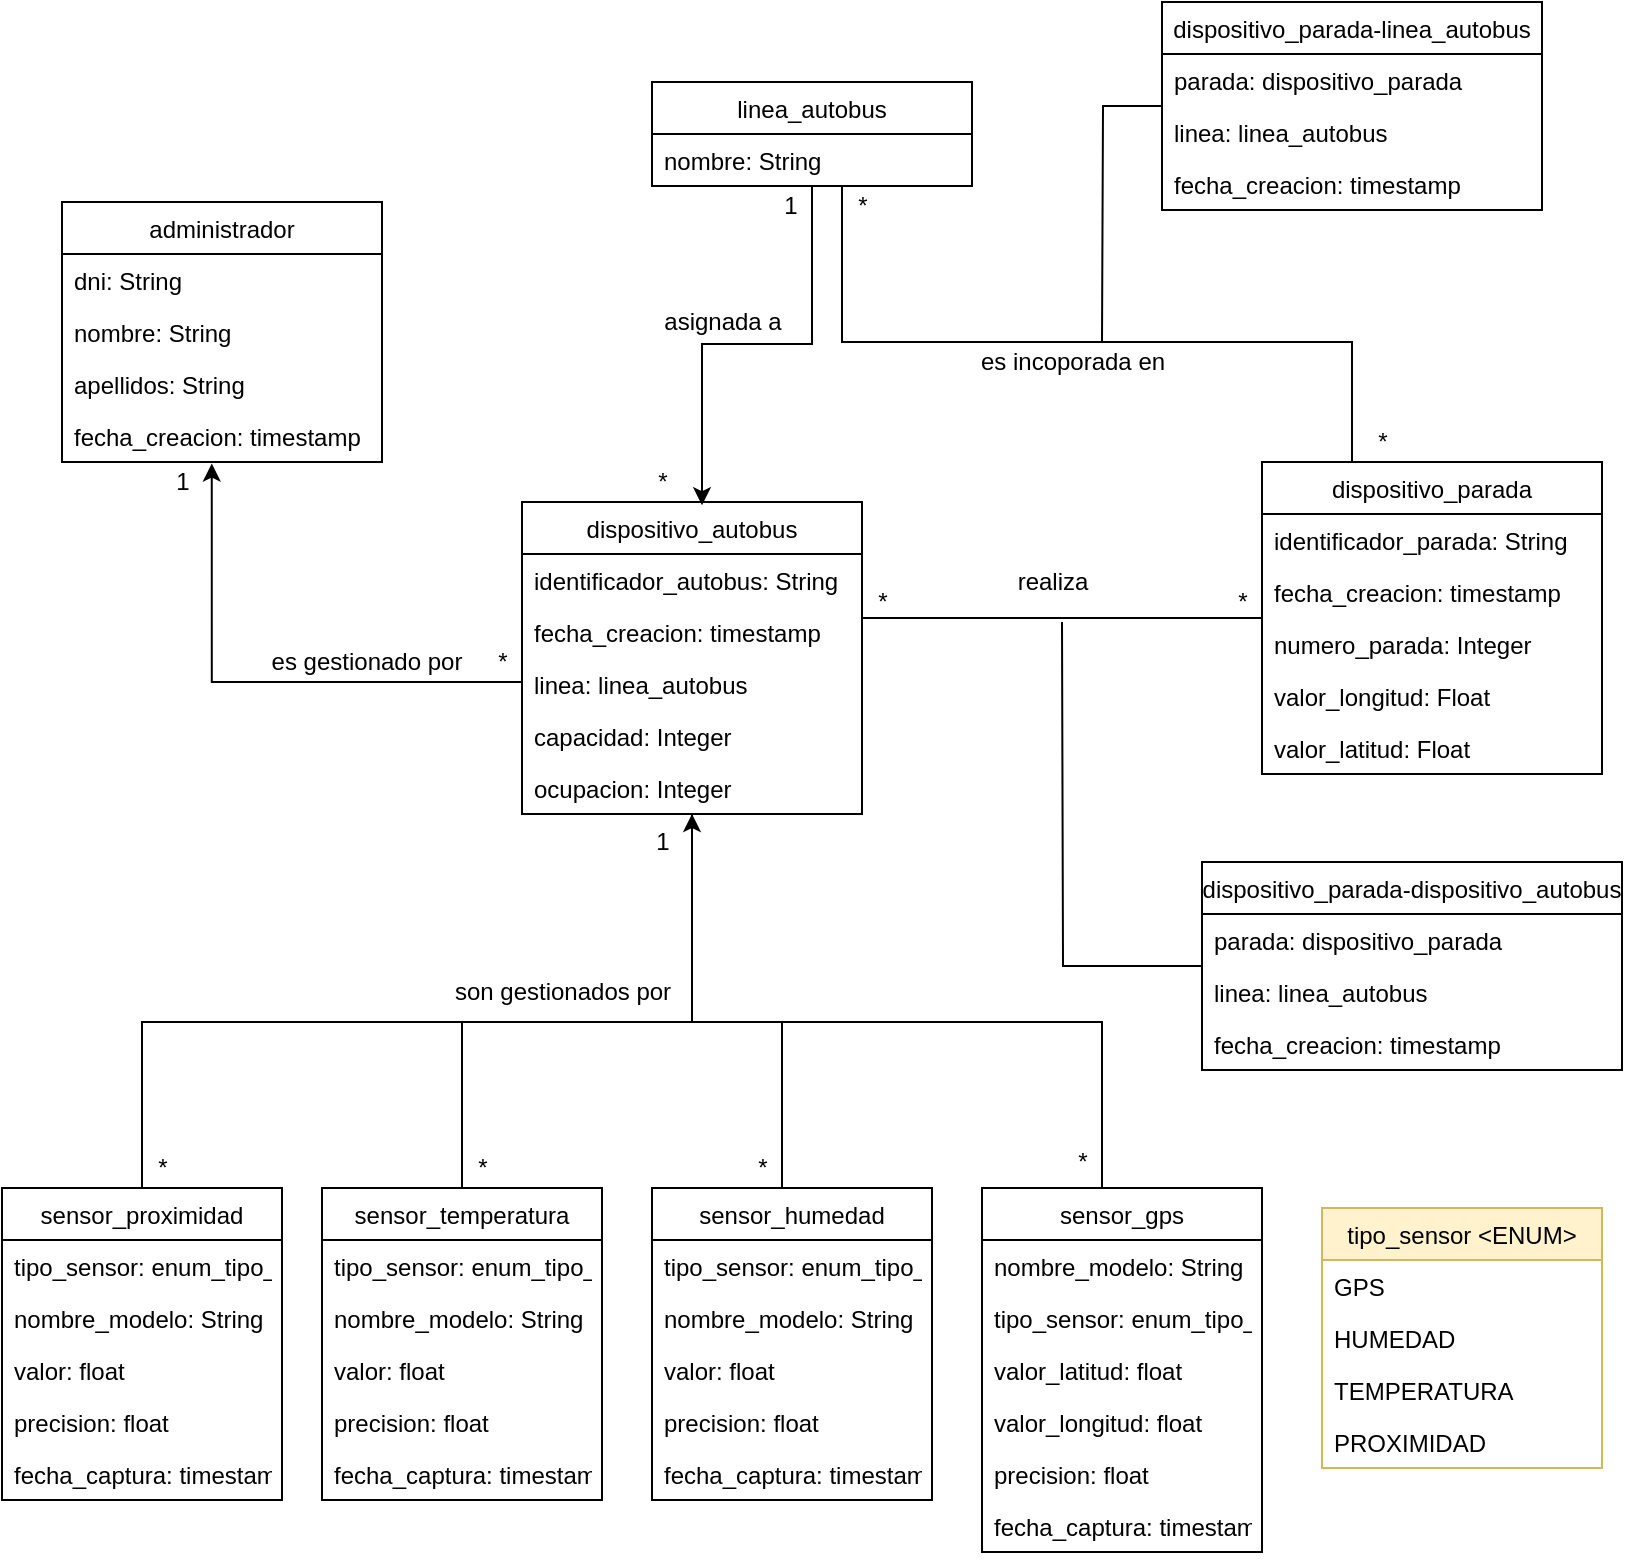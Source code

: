 <mxfile version="12.9.3"><diagram id="pn2oLIZkMXY9NQIRu3cb" name="Page-1"><mxGraphModel dx="865" dy="482" grid="1" gridSize="10" guides="1" tooltips="1" connect="1" arrows="1" fold="1" page="1" pageScale="1" pageWidth="827" pageHeight="1169" math="0" shadow="0"><root><mxCell id="0"/><mxCell id="1" parent="0"/><mxCell id="ZiSh63HISpgXDfAo_zAX-88" style="edgeStyle=orthogonalEdgeStyle;rounded=0;orthogonalLoop=1;jettySize=auto;html=1;entryX=0.468;entryY=1.029;entryDx=0;entryDy=0;entryPerimeter=0;endArrow=classic;endFill=1;startArrow=none;startFill=0;" parent="1" source="ZiSh63HISpgXDfAo_zAX-1" target="ZiSh63HISpgXDfAo_zAX-24" edge="1"><mxGeometry relative="1" as="geometry"><Array as="points"><mxPoint x="115" y="420"/></Array></mxGeometry></mxCell><mxCell id="ZiSh63HISpgXDfAo_zAX-89" style="edgeStyle=orthogonalEdgeStyle;rounded=0;orthogonalLoop=1;jettySize=auto;html=1;endArrow=none;endFill=0;" parent="1" source="ZiSh63HISpgXDfAo_zAX-1" target="ZiSh63HISpgXDfAo_zAX-17" edge="1"><mxGeometry relative="1" as="geometry"><Array as="points"><mxPoint x="490" y="388"/><mxPoint x="490" y="388"/></Array></mxGeometry></mxCell><mxCell id="ZiSh63HISpgXDfAo_zAX-21" value="administrador" style="swimlane;fontStyle=0;childLayout=stackLayout;horizontal=1;startSize=26;fillColor=none;horizontalStack=0;resizeParent=1;resizeParentMax=0;resizeLast=0;collapsible=1;marginBottom=0;" parent="1" vertex="1"><mxGeometry x="40" y="180" width="160" height="130" as="geometry"/></mxCell><mxCell id="ZiSh63HISpgXDfAo_zAX-22" value="dni: String" style="text;strokeColor=none;fillColor=none;align=left;verticalAlign=top;spacingLeft=4;spacingRight=4;overflow=hidden;rotatable=0;points=[[0,0.5],[1,0.5]];portConstraint=eastwest;" parent="ZiSh63HISpgXDfAo_zAX-21" vertex="1"><mxGeometry y="26" width="160" height="26" as="geometry"/></mxCell><mxCell id="ZiSh63HISpgXDfAo_zAX-23" value="nombre: String" style="text;strokeColor=none;fillColor=none;align=left;verticalAlign=top;spacingLeft=4;spacingRight=4;overflow=hidden;rotatable=0;points=[[0,0.5],[1,0.5]];portConstraint=eastwest;" parent="ZiSh63HISpgXDfAo_zAX-21" vertex="1"><mxGeometry y="52" width="160" height="26" as="geometry"/></mxCell><mxCell id="ZiSh63HISpgXDfAo_zAX-39" value="apellidos: String" style="text;strokeColor=none;fillColor=none;align=left;verticalAlign=top;spacingLeft=4;spacingRight=4;overflow=hidden;rotatable=0;points=[[0,0.5],[1,0.5]];portConstraint=eastwest;" parent="ZiSh63HISpgXDfAo_zAX-21" vertex="1"><mxGeometry y="78" width="160" height="26" as="geometry"/></mxCell><mxCell id="ZiSh63HISpgXDfAo_zAX-24" value="fecha_creacion: timestamp" style="text;strokeColor=none;fillColor=none;align=left;verticalAlign=top;spacingLeft=4;spacingRight=4;overflow=hidden;rotatable=0;points=[[0,0.5],[1,0.5]];portConstraint=eastwest;" parent="ZiSh63HISpgXDfAo_zAX-21" vertex="1"><mxGeometry y="104" width="160" height="26" as="geometry"/></mxCell><mxCell id="ZiSh63HISpgXDfAo_zAX-59" style="edgeStyle=orthogonalEdgeStyle;rounded=0;orthogonalLoop=1;jettySize=auto;html=1;endArrow=none;endFill=0;" parent="1" source="ZiSh63HISpgXDfAo_zAX-55" target="ZiSh63HISpgXDfAo_zAX-17" edge="1"><mxGeometry relative="1" as="geometry"><Array as="points"><mxPoint x="430" y="250"/><mxPoint x="685" y="250"/></Array></mxGeometry></mxCell><mxCell id="ZiSh63HISpgXDfAo_zAX-62" style="edgeStyle=orthogonalEdgeStyle;rounded=0;orthogonalLoop=1;jettySize=auto;html=1;endArrow=none;endFill=0;" parent="1" source="ZiSh63HISpgXDfAo_zAX-60" edge="1"><mxGeometry relative="1" as="geometry"><mxPoint x="560" y="250" as="targetPoint"/></mxGeometry></mxCell><mxCell id="ZiSh63HISpgXDfAo_zAX-63" value="*" style="text;html=1;align=center;verticalAlign=middle;resizable=0;points=[];autosize=1;" parent="1" vertex="1"><mxGeometry x="430" y="172" width="20" height="20" as="geometry"/></mxCell><mxCell id="ZiSh63HISpgXDfAo_zAX-64" value="*" style="text;html=1;align=center;verticalAlign=middle;resizable=0;points=[];autosize=1;" parent="1" vertex="1"><mxGeometry x="690" y="290" width="20" height="20" as="geometry"/></mxCell><mxCell id="ZiSh63HISpgXDfAo_zAX-60" value="dispositivo_parada-linea_autobus" style="swimlane;fontStyle=0;childLayout=stackLayout;horizontal=1;startSize=26;fillColor=none;horizontalStack=0;resizeParent=1;resizeParentMax=0;resizeLast=0;collapsible=1;marginBottom=0;" parent="1" vertex="1"><mxGeometry x="590" y="80" width="190" height="104" as="geometry"/></mxCell><mxCell id="ZiSh63HISpgXDfAo_zAX-61" value="parada: dispositivo_parada" style="text;strokeColor=none;fillColor=none;align=left;verticalAlign=top;spacingLeft=4;spacingRight=4;overflow=hidden;rotatable=0;points=[[0,0.5],[1,0.5]];portConstraint=eastwest;" parent="ZiSh63HISpgXDfAo_zAX-60" vertex="1"><mxGeometry y="26" width="190" height="26" as="geometry"/></mxCell><mxCell id="ZiSh63HISpgXDfAo_zAX-70" value="linea: linea_autobus" style="text;strokeColor=none;fillColor=none;align=left;verticalAlign=top;spacingLeft=4;spacingRight=4;overflow=hidden;rotatable=0;points=[[0,0.5],[1,0.5]];portConstraint=eastwest;" parent="ZiSh63HISpgXDfAo_zAX-60" vertex="1"><mxGeometry y="52" width="190" height="26" as="geometry"/></mxCell><mxCell id="ZiSh63HISpgXDfAo_zAX-71" value="fecha_creacion: timestamp" style="text;strokeColor=none;fillColor=none;align=left;verticalAlign=top;spacingLeft=4;spacingRight=4;overflow=hidden;rotatable=0;points=[[0,0.5],[1,0.5]];portConstraint=eastwest;" parent="ZiSh63HISpgXDfAo_zAX-60" vertex="1"><mxGeometry y="78" width="190" height="26" as="geometry"/></mxCell><mxCell id="ZiSh63HISpgXDfAo_zAX-72" value="es incoporada en" style="text;html=1;align=center;verticalAlign=middle;resizable=0;points=[];autosize=1;" parent="1" vertex="1"><mxGeometry x="490" y="250" width="110" height="20" as="geometry"/></mxCell><mxCell id="ZiSh63HISpgXDfAo_zAX-90" value="es gestionado por" style="text;html=1;align=center;verticalAlign=middle;resizable=0;points=[];autosize=1;" parent="1" vertex="1"><mxGeometry x="137" y="400" width="110" height="20" as="geometry"/></mxCell><mxCell id="ZiSh63HISpgXDfAo_zAX-1" value="dispositivo_autobus" style="swimlane;fontStyle=0;childLayout=stackLayout;horizontal=1;startSize=26;fillColor=none;horizontalStack=0;resizeParent=1;resizeParentMax=0;resizeLast=0;collapsible=1;marginBottom=0;" parent="1" vertex="1"><mxGeometry x="270" y="330" width="170" height="156" as="geometry"/></mxCell><mxCell id="ZiSh63HISpgXDfAo_zAX-2" value="identificador_autobus: String" style="text;strokeColor=none;fillColor=none;align=left;verticalAlign=top;spacingLeft=4;spacingRight=4;overflow=hidden;rotatable=0;points=[[0,0.5],[1,0.5]];portConstraint=eastwest;" parent="ZiSh63HISpgXDfAo_zAX-1" vertex="1"><mxGeometry y="26" width="170" height="26" as="geometry"/></mxCell><mxCell id="ZiSh63HISpgXDfAo_zAX-3" value="fecha_creacion: timestamp" style="text;strokeColor=none;fillColor=none;align=left;verticalAlign=top;spacingLeft=4;spacingRight=4;overflow=hidden;rotatable=0;points=[[0,0.5],[1,0.5]];portConstraint=eastwest;" parent="ZiSh63HISpgXDfAo_zAX-1" vertex="1"><mxGeometry y="52" width="170" height="26" as="geometry"/></mxCell><mxCell id="ZiSh63HISpgXDfAo_zAX-4" value="linea: linea_autobus" style="text;strokeColor=none;fillColor=none;align=left;verticalAlign=top;spacingLeft=4;spacingRight=4;overflow=hidden;rotatable=0;points=[[0,0.5],[1,0.5]];portConstraint=eastwest;" parent="ZiSh63HISpgXDfAo_zAX-1" vertex="1"><mxGeometry y="78" width="170" height="26" as="geometry"/></mxCell><mxCell id="dCp_VHvOChRnNtwBoszl-1" value="capacidad: Integer" style="text;strokeColor=none;fillColor=none;align=left;verticalAlign=top;spacingLeft=4;spacingRight=4;overflow=hidden;rotatable=0;points=[[0,0.5],[1,0.5]];portConstraint=eastwest;" vertex="1" parent="ZiSh63HISpgXDfAo_zAX-1"><mxGeometry y="104" width="170" height="26" as="geometry"/></mxCell><mxCell id="ZiSh63HISpgXDfAo_zAX-73" value="ocupacion: Integer" style="text;strokeColor=none;fillColor=none;align=left;verticalAlign=top;spacingLeft=4;spacingRight=4;overflow=hidden;rotatable=0;points=[[0,0.5],[1,0.5]];portConstraint=eastwest;" parent="ZiSh63HISpgXDfAo_zAX-1" vertex="1"><mxGeometry y="130" width="170" height="26" as="geometry"/></mxCell><mxCell id="ZiSh63HISpgXDfAo_zAX-91" value="realiza" style="text;html=1;align=center;verticalAlign=middle;resizable=0;points=[];autosize=1;" parent="1" vertex="1"><mxGeometry x="510" y="360" width="50" height="20" as="geometry"/></mxCell><mxCell id="ZiSh63HISpgXDfAo_zAX-115" style="edgeStyle=orthogonalEdgeStyle;rounded=0;orthogonalLoop=1;jettySize=auto;html=1;entryX=0.532;entryY=0.01;entryDx=0;entryDy=0;entryPerimeter=0;startArrow=none;startFill=0;endArrow=classic;endFill=1;" parent="1" source="ZiSh63HISpgXDfAo_zAX-54" target="ZiSh63HISpgXDfAo_zAX-1" edge="1"><mxGeometry relative="1" as="geometry"><Array as="points"><mxPoint x="415" y="251"/><mxPoint x="360" y="251"/><mxPoint x="360" y="331"/></Array></mxGeometry></mxCell><mxCell id="ZiSh63HISpgXDfAo_zAX-54" value="linea_autobus" style="swimlane;fontStyle=0;childLayout=stackLayout;horizontal=1;startSize=26;fillColor=none;horizontalStack=0;resizeParent=1;resizeParentMax=0;resizeLast=0;collapsible=1;marginBottom=0;" parent="1" vertex="1"><mxGeometry x="335" y="120" width="160" height="52" as="geometry"/></mxCell><mxCell id="ZiSh63HISpgXDfAo_zAX-55" value="nombre: String " style="text;strokeColor=none;fillColor=none;align=left;verticalAlign=top;spacingLeft=4;spacingRight=4;overflow=hidden;rotatable=0;points=[[0,0.5],[1,0.5]];portConstraint=eastwest;" parent="ZiSh63HISpgXDfAo_zAX-54" vertex="1"><mxGeometry y="26" width="160" height="26" as="geometry"/></mxCell><mxCell id="ZiSh63HISpgXDfAo_zAX-102" style="edgeStyle=orthogonalEdgeStyle;rounded=0;orthogonalLoop=1;jettySize=auto;html=1;startArrow=none;startFill=0;endArrow=none;endFill=0;" parent="1" source="ZiSh63HISpgXDfAo_zAX-92" edge="1"><mxGeometry relative="1" as="geometry"><mxPoint x="540" y="390.0" as="targetPoint"/></mxGeometry></mxCell><mxCell id="ZiSh63HISpgXDfAo_zAX-100" value="*&lt;span style=&quot;color: rgba(0 , 0 , 0 , 0) ; font-family: monospace ; font-size: 0px&quot;&gt;%3CmxGraphModel%3E%3Croot%3E%3CmxCell%20id%3D%220%22%2F%3E%3CmxCell%20id%3D%221%22%20parent%3D%220%22%2F%3E%3CmxCell%20id%3D%222%22%20value%3D%22dispositivo_parada-linea_autobus%22%20style%3D%22swimlane%3BfontStyle%3D0%3BchildLayout%3DstackLayout%3Bhorizontal%3D1%3BstartSize%3D26%3BfillColor%3Dnone%3BhorizontalStack%3D0%3BresizeParent%3D1%3BresizeParentMax%3D0%3BresizeLast%3D0%3Bcollapsible%3D1%3BmarginBottom%3D0%3B%22%20vertex%3D%221%22%20parent%3D%221%22%3E%3CmxGeometry%20x%3D%22590%22%20y%3D%2280%22%20width%3D%22190%22%20height%3D%22104%22%20as%3D%22geometry%22%2F%3E%3C%2FmxCell%3E%3CmxCell%20id%3D%223%22%20value%3D%22parada%3A%20dispositivo_parada%22%20style%3D%22text%3BstrokeColor%3Dnone%3BfillColor%3Dnone%3Balign%3Dleft%3BverticalAlign%3Dtop%3BspacingLeft%3D4%3BspacingRight%3D4%3Boverflow%3Dhidden%3Brotatable%3D0%3Bpoints%3D%5B%5B0%2C0.5%5D%2C%5B1%2C0.5%5D%5D%3BportConstraint%3Deastwest%3B%22%20vertex%3D%221%22%20parent%3D%222%22%3E%3CmxGeometry%20y%3D%2226%22%20width%3D%22190%22%20height%3D%2226%22%20as%3D%22geometry%22%2F%3E%3C%2FmxCell%3E%3CmxCell%20id%3D%224%22%20value%3D%22linea%3A%20linea_autobus%22%20style%3D%22text%3BstrokeColor%3Dnone%3BfillColor%3Dnone%3Balign%3Dleft%3BverticalAlign%3Dtop%3BspacingLeft%3D4%3BspacingRight%3D4%3Boverflow%3Dhidden%3Brotatable%3D0%3Bpoints%3D%5B%5B0%2C0.5%5D%2C%5B1%2C0.5%5D%5D%3BportConstraint%3Deastwest%3B%22%20vertex%3D%221%22%20parent%3D%222%22%3E%3CmxGeometry%20y%3D%2252%22%20width%3D%22190%22%20height%3D%2226%22%20as%3D%22geometry%22%2F%3E%3C%2FmxCell%3E%3CmxCell%20id%3D%225%22%20value%3D%22fecha_creacion%3A%20timestamp%22%20style%3D%22text%3BstrokeColor%3Dnone%3BfillColor%3Dnone%3Balign%3Dleft%3BverticalAlign%3Dtop%3BspacingLeft%3D4%3BspacingRight%3D4%3Boverflow%3Dhidden%3Brotatable%3D0%3Bpoints%3D%5B%5B0%2C0.5%5D%2C%5B1%2C0.5%5D%5D%3BportConstraint%3Deastwest%3B%22%20vertex%3D%221%22%20parent%3D%222%22%3E%3CmxGeometry%20y%3D%2278%22%20width%3D%22190%22%20height%3D%2226%22%20as%3D%22geometry%22%2F%3E%3C%2FmxCell%3E%3C%2Froot%3E%3C%2FmxGraphModel%3E&lt;/span&gt;" style="text;html=1;align=center;verticalAlign=middle;resizable=0;points=[];autosize=1;" parent="1" vertex="1"><mxGeometry x="440" y="370" width="20" height="20" as="geometry"/></mxCell><mxCell id="ZiSh63HISpgXDfAo_zAX-101" value="*&lt;span style=&quot;color: rgba(0 , 0 , 0 , 0) ; font-family: monospace ; font-size: 0px&quot;&gt;%3CmxGraphModel%3E%3Croot%3E%3CmxCell%20id%3D%220%22%2F%3E%3CmxCell%20id%3D%221%22%20parent%3D%220%22%2F%3E%3CmxCell%20id%3D%222%22%20value%3D%22dispositivo_parada-linea_autobus%22%20style%3D%22swimlane%3BfontStyle%3D0%3BchildLayout%3DstackLayout%3Bhorizontal%3D1%3BstartSize%3D26%3BfillColor%3Dnone%3BhorizontalStack%3D0%3BresizeParent%3D1%3BresizeParentMax%3D0%3BresizeLast%3D0%3Bcollapsible%3D1%3BmarginBottom%3D0%3B%22%20vertex%3D%221%22%20parent%3D%221%22%3E%3CmxGeometry%20x%3D%22590%22%20y%3D%2280%22%20width%3D%22190%22%20height%3D%22104%22%20as%3D%22geometry%22%2F%3E%3C%2FmxCell%3E%3CmxCell%20id%3D%223%22%20value%3D%22parada%3A%20dispositivo_parada%22%20style%3D%22text%3BstrokeColor%3Dnone%3BfillColor%3Dnone%3Balign%3Dleft%3BverticalAlign%3Dtop%3BspacingLeft%3D4%3BspacingRight%3D4%3Boverflow%3Dhidden%3Brotatable%3D0%3Bpoints%3D%5B%5B0%2C0.5%5D%2C%5B1%2C0.5%5D%5D%3BportConstraint%3Deastwest%3B%22%20vertex%3D%221%22%20parent%3D%222%22%3E%3CmxGeometry%20y%3D%2226%22%20width%3D%22190%22%20height%3D%2226%22%20as%3D%22geometry%22%2F%3E%3C%2FmxCell%3E%3CmxCell%20id%3D%224%22%20value%3D%22linea%3A%20linea_autobus%22%20style%3D%22text%3BstrokeColor%3Dnone%3BfillColor%3Dnone%3Balign%3Dleft%3BverticalAlign%3Dtop%3BspacingLeft%3D4%3BspacingRight%3D4%3Boverflow%3Dhidden%3Brotatable%3D0%3Bpoints%3D%5B%5B0%2C0.5%5D%2C%5B1%2C0.5%5D%5D%3BportConstraint%3Deastwest%3B%22%20vertex%3D%221%22%20parent%3D%222%22%3E%3CmxGeometry%20y%3D%2252%22%20width%3D%22190%22%20height%3D%2226%22%20as%3D%22geometry%22%2F%3E%3C%2FmxCell%3E%3CmxCell%20id%3D%225%22%20value%3D%22fecha_creacion%3A%20timestamp%22%20style%3D%22text%3BstrokeColor%3Dnone%3BfillColor%3Dnone%3Balign%3Dleft%3BverticalAlign%3Dtop%3BspacingLeft%3D4%3BspacingRight%3D4%3Boverflow%3Dhidden%3Brotatable%3D0%3Bpoints%3D%5B%5B0%2C0.5%5D%2C%5B1%2C0.5%5D%5D%3BportConstraint%3Deastwest%3B%22%20vertex%3D%221%22%20parent%3D%222%22%3E%3CmxGeometry%20y%3D%2278%22%20width%3D%22190%22%20height%3D%2226%22%20as%3D%22geometry%22%2F%3E%3C%2FmxCell%3E%3C%2Froot%3E%3C%2FmxGraphModel%3E&lt;/span&gt;" style="text;html=1;align=center;verticalAlign=middle;resizable=0;points=[];autosize=1;" parent="1" vertex="1"><mxGeometry x="620" y="370" width="20" height="20" as="geometry"/></mxCell><mxCell id="ZiSh63HISpgXDfAo_zAX-17" value="dispositivo_parada" style="swimlane;fontStyle=0;childLayout=stackLayout;horizontal=1;startSize=26;fillColor=none;horizontalStack=0;resizeParent=1;resizeParentMax=0;resizeLast=0;collapsible=1;marginBottom=0;" parent="1" vertex="1"><mxGeometry x="640" y="310" width="170" height="156" as="geometry"/></mxCell><mxCell id="ZiSh63HISpgXDfAo_zAX-18" value="identificador_parada: String" style="text;strokeColor=none;fillColor=none;align=left;verticalAlign=top;spacingLeft=4;spacingRight=4;overflow=hidden;rotatable=0;points=[[0,0.5],[1,0.5]];portConstraint=eastwest;" parent="ZiSh63HISpgXDfAo_zAX-17" vertex="1"><mxGeometry y="26" width="170" height="26" as="geometry"/></mxCell><mxCell id="ZiSh63HISpgXDfAo_zAX-19" value="fecha_creacion: timestamp" style="text;strokeColor=none;fillColor=none;align=left;verticalAlign=top;spacingLeft=4;spacingRight=4;overflow=hidden;rotatable=0;points=[[0,0.5],[1,0.5]];portConstraint=eastwest;" parent="ZiSh63HISpgXDfAo_zAX-17" vertex="1"><mxGeometry y="52" width="170" height="26" as="geometry"/></mxCell><mxCell id="ZiSh63HISpgXDfAo_zAX-20" value="numero_parada: Integer" style="text;strokeColor=none;fillColor=none;align=left;verticalAlign=top;spacingLeft=4;spacingRight=4;overflow=hidden;rotatable=0;points=[[0,0.5],[1,0.5]];portConstraint=eastwest;" parent="ZiSh63HISpgXDfAo_zAX-17" vertex="1"><mxGeometry y="78" width="170" height="26" as="geometry"/></mxCell><mxCell id="ZiSh63HISpgXDfAo_zAX-75" value="valor_longitud: Float " style="text;strokeColor=none;fillColor=none;align=left;verticalAlign=top;spacingLeft=4;spacingRight=4;overflow=hidden;rotatable=0;points=[[0,0.5],[1,0.5]];portConstraint=eastwest;" parent="ZiSh63HISpgXDfAo_zAX-17" vertex="1"><mxGeometry y="104" width="170" height="26" as="geometry"/></mxCell><mxCell id="ZiSh63HISpgXDfAo_zAX-74" value="valor_latitud: Float" style="text;strokeColor=none;fillColor=none;align=left;verticalAlign=top;spacingLeft=4;spacingRight=4;overflow=hidden;rotatable=0;points=[[0,0.5],[1,0.5]];portConstraint=eastwest;" parent="ZiSh63HISpgXDfAo_zAX-17" vertex="1"><mxGeometry y="130" width="170" height="26" as="geometry"/></mxCell><mxCell id="ZiSh63HISpgXDfAo_zAX-103" value="1" style="text;html=1;align=center;verticalAlign=middle;resizable=0;points=[];autosize=1;" parent="1" vertex="1"><mxGeometry x="90" y="310" width="20" height="20" as="geometry"/></mxCell><mxCell id="ZiSh63HISpgXDfAo_zAX-104" value="*" style="text;html=1;align=center;verticalAlign=middle;resizable=0;points=[];autosize=1;" parent="1" vertex="1"><mxGeometry x="250" y="400" width="20" height="20" as="geometry"/></mxCell><mxCell id="ZiSh63HISpgXDfAo_zAX-105" style="edgeStyle=orthogonalEdgeStyle;rounded=0;orthogonalLoop=1;jettySize=auto;html=1;startArrow=none;startFill=0;endArrow=none;endFill=0;" parent="1" source="ZiSh63HISpgXDfAo_zAX-5" target="ZiSh63HISpgXDfAo_zAX-1" edge="1"><mxGeometry relative="1" as="geometry"><Array as="points"><mxPoint x="80" y="590"/><mxPoint x="355" y="590"/></Array></mxGeometry></mxCell><mxCell id="ZiSh63HISpgXDfAo_zAX-5" value="sensor_proximidad" style="swimlane;fontStyle=0;childLayout=stackLayout;horizontal=1;startSize=26;fillColor=none;horizontalStack=0;resizeParent=1;resizeParentMax=0;resizeLast=0;collapsible=1;marginBottom=0;" parent="1" vertex="1"><mxGeometry x="10" y="673" width="140" height="156" as="geometry"/></mxCell><mxCell id="dCp_VHvOChRnNtwBoszl-2" value="tipo_sensor: enum_tipo_sensor" style="text;strokeColor=none;fillColor=none;align=left;verticalAlign=top;spacingLeft=4;spacingRight=4;overflow=hidden;rotatable=0;points=[[0,0.5],[1,0.5]];portConstraint=eastwest;" vertex="1" parent="ZiSh63HISpgXDfAo_zAX-5"><mxGeometry y="26" width="140" height="26" as="geometry"/></mxCell><mxCell id="ZiSh63HISpgXDfAo_zAX-6" value="nombre_modelo: String" style="text;strokeColor=none;fillColor=none;align=left;verticalAlign=top;spacingLeft=4;spacingRight=4;overflow=hidden;rotatable=0;points=[[0,0.5],[1,0.5]];portConstraint=eastwest;" parent="ZiSh63HISpgXDfAo_zAX-5" vertex="1"><mxGeometry y="52" width="140" height="26" as="geometry"/></mxCell><mxCell id="ZiSh63HISpgXDfAo_zAX-7" value="valor: float" style="text;strokeColor=none;fillColor=none;align=left;verticalAlign=top;spacingLeft=4;spacingRight=4;overflow=hidden;rotatable=0;points=[[0,0.5],[1,0.5]];portConstraint=eastwest;" parent="ZiSh63HISpgXDfAo_zAX-5" vertex="1"><mxGeometry y="78" width="140" height="26" as="geometry"/></mxCell><mxCell id="ZiSh63HISpgXDfAo_zAX-27" value="precision: float" style="text;strokeColor=none;fillColor=none;align=left;verticalAlign=top;spacingLeft=4;spacingRight=4;overflow=hidden;rotatable=0;points=[[0,0.5],[1,0.5]];portConstraint=eastwest;" parent="ZiSh63HISpgXDfAo_zAX-5" vertex="1"><mxGeometry y="104" width="140" height="26" as="geometry"/></mxCell><mxCell id="ZiSh63HISpgXDfAo_zAX-8" value="fecha_captura: timestamp" style="text;strokeColor=none;fillColor=none;align=left;verticalAlign=top;spacingLeft=4;spacingRight=4;overflow=hidden;rotatable=0;points=[[0,0.5],[1,0.5]];portConstraint=eastwest;" parent="ZiSh63HISpgXDfAo_zAX-5" vertex="1"><mxGeometry y="130" width="140" height="26" as="geometry"/></mxCell><mxCell id="ZiSh63HISpgXDfAo_zAX-106" style="edgeStyle=orthogonalEdgeStyle;rounded=0;orthogonalLoop=1;jettySize=auto;html=1;startArrow=none;startFill=0;endArrow=none;endFill=0;" parent="1" source="ZiSh63HISpgXDfAo_zAX-29" target="ZiSh63HISpgXDfAo_zAX-1" edge="1"><mxGeometry relative="1" as="geometry"><Array as="points"><mxPoint x="240" y="590"/><mxPoint x="355" y="590"/></Array></mxGeometry></mxCell><mxCell id="ZiSh63HISpgXDfAo_zAX-29" value="sensor_temperatura" style="swimlane;fontStyle=0;childLayout=stackLayout;horizontal=1;startSize=26;fillColor=none;horizontalStack=0;resizeParent=1;resizeParentMax=0;resizeLast=0;collapsible=1;marginBottom=0;" parent="1" vertex="1"><mxGeometry x="170" y="673" width="140" height="156" as="geometry"/></mxCell><mxCell id="ZiSh63HISpgXDfAo_zAX-30" value="tipo_sensor: enum_tipo_sensor" style="text;strokeColor=none;fillColor=none;align=left;verticalAlign=top;spacingLeft=4;spacingRight=4;overflow=hidden;rotatable=0;points=[[0,0.5],[1,0.5]];portConstraint=eastwest;" parent="ZiSh63HISpgXDfAo_zAX-29" vertex="1"><mxGeometry y="26" width="140" height="26" as="geometry"/></mxCell><mxCell id="dCp_VHvOChRnNtwBoszl-12" value="nombre_modelo: String" style="text;strokeColor=none;fillColor=none;align=left;verticalAlign=top;spacingLeft=4;spacingRight=4;overflow=hidden;rotatable=0;points=[[0,0.5],[1,0.5]];portConstraint=eastwest;" vertex="1" parent="ZiSh63HISpgXDfAo_zAX-29"><mxGeometry y="52" width="140" height="26" as="geometry"/></mxCell><mxCell id="ZiSh63HISpgXDfAo_zAX-31" value="valor: float" style="text;strokeColor=none;fillColor=none;align=left;verticalAlign=top;spacingLeft=4;spacingRight=4;overflow=hidden;rotatable=0;points=[[0,0.5],[1,0.5]];portConstraint=eastwest;" parent="ZiSh63HISpgXDfAo_zAX-29" vertex="1"><mxGeometry y="78" width="140" height="26" as="geometry"/></mxCell><mxCell id="ZiSh63HISpgXDfAo_zAX-32" value="precision: float" style="text;strokeColor=none;fillColor=none;align=left;verticalAlign=top;spacingLeft=4;spacingRight=4;overflow=hidden;rotatable=0;points=[[0,0.5],[1,0.5]];portConstraint=eastwest;" parent="ZiSh63HISpgXDfAo_zAX-29" vertex="1"><mxGeometry y="104" width="140" height="26" as="geometry"/></mxCell><mxCell id="ZiSh63HISpgXDfAo_zAX-33" value="fecha_captura: timestamp" style="text;strokeColor=none;fillColor=none;align=left;verticalAlign=top;spacingLeft=4;spacingRight=4;overflow=hidden;rotatable=0;points=[[0,0.5],[1,0.5]];portConstraint=eastwest;" parent="ZiSh63HISpgXDfAo_zAX-29" vertex="1"><mxGeometry y="130" width="140" height="26" as="geometry"/></mxCell><mxCell id="ZiSh63HISpgXDfAo_zAX-107" style="edgeStyle=orthogonalEdgeStyle;rounded=0;orthogonalLoop=1;jettySize=auto;html=1;startArrow=none;startFill=0;endArrow=none;endFill=0;" parent="1" source="ZiSh63HISpgXDfAo_zAX-34" target="ZiSh63HISpgXDfAo_zAX-1" edge="1"><mxGeometry relative="1" as="geometry"><Array as="points"><mxPoint x="400" y="590"/><mxPoint x="355" y="590"/></Array></mxGeometry></mxCell><mxCell id="ZiSh63HISpgXDfAo_zAX-108" style="edgeStyle=orthogonalEdgeStyle;rounded=0;orthogonalLoop=1;jettySize=auto;html=1;startArrow=none;startFill=0;endArrow=classic;endFill=1;" parent="1" source="ZiSh63HISpgXDfAo_zAX-76" target="ZiSh63HISpgXDfAo_zAX-1" edge="1"><mxGeometry relative="1" as="geometry"><Array as="points"><mxPoint x="560" y="590"/><mxPoint x="355" y="590"/></Array></mxGeometry></mxCell><mxCell id="ZiSh63HISpgXDfAo_zAX-92" value="dispositivo_parada-dispositivo_autobus" style="swimlane;fontStyle=0;childLayout=stackLayout;horizontal=1;startSize=26;fillColor=none;horizontalStack=0;resizeParent=1;resizeParentMax=0;resizeLast=0;collapsible=1;marginBottom=0;" parent="1" vertex="1"><mxGeometry x="610" y="510" width="210" height="104" as="geometry"/></mxCell><mxCell id="ZiSh63HISpgXDfAo_zAX-93" value="parada: dispositivo_parada" style="text;strokeColor=none;fillColor=none;align=left;verticalAlign=top;spacingLeft=4;spacingRight=4;overflow=hidden;rotatable=0;points=[[0,0.5],[1,0.5]];portConstraint=eastwest;" parent="ZiSh63HISpgXDfAo_zAX-92" vertex="1"><mxGeometry y="26" width="210" height="26" as="geometry"/></mxCell><mxCell id="ZiSh63HISpgXDfAo_zAX-94" value="linea: linea_autobus" style="text;strokeColor=none;fillColor=none;align=left;verticalAlign=top;spacingLeft=4;spacingRight=4;overflow=hidden;rotatable=0;points=[[0,0.5],[1,0.5]];portConstraint=eastwest;" parent="ZiSh63HISpgXDfAo_zAX-92" vertex="1"><mxGeometry y="52" width="210" height="26" as="geometry"/></mxCell><mxCell id="ZiSh63HISpgXDfAo_zAX-95" value="fecha_creacion: timestamp" style="text;strokeColor=none;fillColor=none;align=left;verticalAlign=top;spacingLeft=4;spacingRight=4;overflow=hidden;rotatable=0;points=[[0,0.5],[1,0.5]];portConstraint=eastwest;" parent="ZiSh63HISpgXDfAo_zAX-92" vertex="1"><mxGeometry y="78" width="210" height="26" as="geometry"/></mxCell><mxCell id="ZiSh63HISpgXDfAo_zAX-109" value="1" style="text;html=1;align=center;verticalAlign=middle;resizable=0;points=[];autosize=1;" parent="1" vertex="1"><mxGeometry x="330" y="490" width="20" height="20" as="geometry"/></mxCell><mxCell id="ZiSh63HISpgXDfAo_zAX-110" value="son gestionados por" style="text;html=1;align=center;verticalAlign=middle;resizable=0;points=[];autosize=1;" parent="1" vertex="1"><mxGeometry x="230" y="564.5" width="120" height="20" as="geometry"/></mxCell><mxCell id="ZiSh63HISpgXDfAo_zAX-111" value="*" style="text;html=1;align=center;verticalAlign=middle;resizable=0;points=[];autosize=1;" parent="1" vertex="1"><mxGeometry x="80" y="653" width="20" height="20" as="geometry"/></mxCell><mxCell id="ZiSh63HISpgXDfAo_zAX-112" value="*" style="text;html=1;align=center;verticalAlign=middle;resizable=0;points=[];autosize=1;" parent="1" vertex="1"><mxGeometry x="240" y="653" width="20" height="20" as="geometry"/></mxCell><mxCell id="ZiSh63HISpgXDfAo_zAX-113" value="*" style="text;html=1;align=center;verticalAlign=middle;resizable=0;points=[];autosize=1;" parent="1" vertex="1"><mxGeometry x="380" y="653" width="20" height="20" as="geometry"/></mxCell><mxCell id="ZiSh63HISpgXDfAo_zAX-114" value="*" style="text;html=1;align=center;verticalAlign=middle;resizable=0;points=[];autosize=1;" parent="1" vertex="1"><mxGeometry x="540" y="650" width="20" height="20" as="geometry"/></mxCell><mxCell id="ZiSh63HISpgXDfAo_zAX-116" value="asignada a" style="text;html=1;align=center;verticalAlign=middle;resizable=0;points=[];autosize=1;" parent="1" vertex="1"><mxGeometry x="335" y="230" width="70" height="20" as="geometry"/></mxCell><mxCell id="ZiSh63HISpgXDfAo_zAX-117" value="1" style="text;html=1;align=center;verticalAlign=middle;resizable=0;points=[];autosize=1;" parent="1" vertex="1"><mxGeometry x="394" y="172" width="20" height="20" as="geometry"/></mxCell><mxCell id="ZiSh63HISpgXDfAo_zAX-118" value="*" style="text;html=1;align=center;verticalAlign=middle;resizable=0;points=[];autosize=1;" parent="1" vertex="1"><mxGeometry x="330" y="310" width="20" height="20" as="geometry"/></mxCell><mxCell id="ZiSh63HISpgXDfAo_zAX-34" value="sensor_humedad" style="swimlane;fontStyle=0;childLayout=stackLayout;horizontal=1;startSize=26;fillColor=none;horizontalStack=0;resizeParent=1;resizeParentMax=0;resizeLast=0;collapsible=1;marginBottom=0;" parent="1" vertex="1"><mxGeometry x="335" y="673" width="140" height="156" as="geometry"/></mxCell><mxCell id="ZiSh63HISpgXDfAo_zAX-35" value="tipo_sensor: enum_tipo_sensor" style="text;strokeColor=none;fillColor=none;align=left;verticalAlign=top;spacingLeft=4;spacingRight=4;overflow=hidden;rotatable=0;points=[[0,0.5],[1,0.5]];portConstraint=eastwest;" parent="ZiSh63HISpgXDfAo_zAX-34" vertex="1"><mxGeometry y="26" width="140" height="26" as="geometry"/></mxCell><mxCell id="dCp_VHvOChRnNtwBoszl-11" value="nombre_modelo: String" style="text;strokeColor=none;fillColor=none;align=left;verticalAlign=top;spacingLeft=4;spacingRight=4;overflow=hidden;rotatable=0;points=[[0,0.5],[1,0.5]];portConstraint=eastwest;" vertex="1" parent="ZiSh63HISpgXDfAo_zAX-34"><mxGeometry y="52" width="140" height="26" as="geometry"/></mxCell><mxCell id="ZiSh63HISpgXDfAo_zAX-36" value="valor: float" style="text;strokeColor=none;fillColor=none;align=left;verticalAlign=top;spacingLeft=4;spacingRight=4;overflow=hidden;rotatable=0;points=[[0,0.5],[1,0.5]];portConstraint=eastwest;" parent="ZiSh63HISpgXDfAo_zAX-34" vertex="1"><mxGeometry y="78" width="140" height="26" as="geometry"/></mxCell><mxCell id="ZiSh63HISpgXDfAo_zAX-37" value="precision: float" style="text;strokeColor=none;fillColor=none;align=left;verticalAlign=top;spacingLeft=4;spacingRight=4;overflow=hidden;rotatable=0;points=[[0,0.5],[1,0.5]];portConstraint=eastwest;" parent="ZiSh63HISpgXDfAo_zAX-34" vertex="1"><mxGeometry y="104" width="140" height="26" as="geometry"/></mxCell><mxCell id="ZiSh63HISpgXDfAo_zAX-38" value="fecha_captura: timestamp" style="text;strokeColor=none;fillColor=none;align=left;verticalAlign=top;spacingLeft=4;spacingRight=4;overflow=hidden;rotatable=0;points=[[0,0.5],[1,0.5]];portConstraint=eastwest;" parent="ZiSh63HISpgXDfAo_zAX-34" vertex="1"><mxGeometry y="130" width="140" height="26" as="geometry"/></mxCell><mxCell id="ZiSh63HISpgXDfAo_zAX-76" value="sensor_gps" style="swimlane;fontStyle=0;childLayout=stackLayout;horizontal=1;startSize=26;fillColor=none;horizontalStack=0;resizeParent=1;resizeParentMax=0;resizeLast=0;collapsible=1;marginBottom=0;" parent="1" vertex="1"><mxGeometry x="500" y="673" width="140" height="182" as="geometry"/></mxCell><mxCell id="ZiSh63HISpgXDfAo_zAX-77" value="nombre_modelo: String" style="text;strokeColor=none;fillColor=none;align=left;verticalAlign=top;spacingLeft=4;spacingRight=4;overflow=hidden;rotatable=0;points=[[0,0.5],[1,0.5]];portConstraint=eastwest;" parent="ZiSh63HISpgXDfAo_zAX-76" vertex="1"><mxGeometry y="26" width="140" height="26" as="geometry"/></mxCell><mxCell id="dCp_VHvOChRnNtwBoszl-9" value="tipo_sensor: enum_tipo_sensor" style="text;strokeColor=none;fillColor=none;align=left;verticalAlign=top;spacingLeft=4;spacingRight=4;overflow=hidden;rotatable=0;points=[[0,0.5],[1,0.5]];portConstraint=eastwest;" vertex="1" parent="ZiSh63HISpgXDfAo_zAX-76"><mxGeometry y="52" width="140" height="26" as="geometry"/></mxCell><mxCell id="ZiSh63HISpgXDfAo_zAX-78" value="valor_latitud: float" style="text;strokeColor=none;fillColor=none;align=left;verticalAlign=top;spacingLeft=4;spacingRight=4;overflow=hidden;rotatable=0;points=[[0,0.5],[1,0.5]];portConstraint=eastwest;" parent="ZiSh63HISpgXDfAo_zAX-76" vertex="1"><mxGeometry y="78" width="140" height="26" as="geometry"/></mxCell><mxCell id="ZiSh63HISpgXDfAo_zAX-81" value="valor_longitud: float" style="text;strokeColor=none;fillColor=none;align=left;verticalAlign=top;spacingLeft=4;spacingRight=4;overflow=hidden;rotatable=0;points=[[0,0.5],[1,0.5]];portConstraint=eastwest;" parent="ZiSh63HISpgXDfAo_zAX-76" vertex="1"><mxGeometry y="104" width="140" height="26" as="geometry"/></mxCell><mxCell id="ZiSh63HISpgXDfAo_zAX-79" value="precision: float" style="text;strokeColor=none;fillColor=none;align=left;verticalAlign=top;spacingLeft=4;spacingRight=4;overflow=hidden;rotatable=0;points=[[0,0.5],[1,0.5]];portConstraint=eastwest;" parent="ZiSh63HISpgXDfAo_zAX-76" vertex="1"><mxGeometry y="130" width="140" height="26" as="geometry"/></mxCell><mxCell id="ZiSh63HISpgXDfAo_zAX-80" value="fecha_captura: timestamp" style="text;strokeColor=none;fillColor=none;align=left;verticalAlign=top;spacingLeft=4;spacingRight=4;overflow=hidden;rotatable=0;points=[[0,0.5],[1,0.5]];portConstraint=eastwest;" parent="ZiSh63HISpgXDfAo_zAX-76" vertex="1"><mxGeometry y="156" width="140" height="26" as="geometry"/></mxCell><mxCell id="dCp_VHvOChRnNtwBoszl-13" value="tipo_sensor &lt;ENUM&gt;" style="swimlane;fontStyle=0;childLayout=stackLayout;horizontal=1;startSize=26;fillColor=#fff2cc;horizontalStack=0;resizeParent=1;resizeParentMax=0;resizeLast=0;collapsible=1;marginBottom=0;strokeColor=#d6b656;" vertex="1" parent="1"><mxGeometry x="670" y="683" width="140" height="130" as="geometry"/></mxCell><mxCell id="dCp_VHvOChRnNtwBoszl-14" value="GPS" style="text;strokeColor=none;fillColor=none;align=left;verticalAlign=top;spacingLeft=4;spacingRight=4;overflow=hidden;rotatable=0;points=[[0,0.5],[1,0.5]];portConstraint=eastwest;" vertex="1" parent="dCp_VHvOChRnNtwBoszl-13"><mxGeometry y="26" width="140" height="26" as="geometry"/></mxCell><mxCell id="dCp_VHvOChRnNtwBoszl-15" value="HUMEDAD" style="text;strokeColor=none;fillColor=none;align=left;verticalAlign=top;spacingLeft=4;spacingRight=4;overflow=hidden;rotatable=0;points=[[0,0.5],[1,0.5]];portConstraint=eastwest;" vertex="1" parent="dCp_VHvOChRnNtwBoszl-13"><mxGeometry y="52" width="140" height="26" as="geometry"/></mxCell><mxCell id="dCp_VHvOChRnNtwBoszl-16" value="TEMPERATURA" style="text;strokeColor=none;fillColor=none;align=left;verticalAlign=top;spacingLeft=4;spacingRight=4;overflow=hidden;rotatable=0;points=[[0,0.5],[1,0.5]];portConstraint=eastwest;" vertex="1" parent="dCp_VHvOChRnNtwBoszl-13"><mxGeometry y="78" width="140" height="26" as="geometry"/></mxCell><mxCell id="dCp_VHvOChRnNtwBoszl-17" value="PROXIMIDAD" style="text;strokeColor=none;fillColor=none;align=left;verticalAlign=top;spacingLeft=4;spacingRight=4;overflow=hidden;rotatable=0;points=[[0,0.5],[1,0.5]];portConstraint=eastwest;" vertex="1" parent="dCp_VHvOChRnNtwBoszl-13"><mxGeometry y="104" width="140" height="26" as="geometry"/></mxCell></root></mxGraphModel></diagram></mxfile>